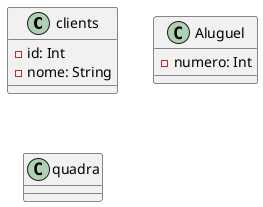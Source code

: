 @startuml ginasio
class clients {
  - id: Int
  - nome: String
}

class Aluguel {
  - numero: Int
}

class quadra {

}
@enduml